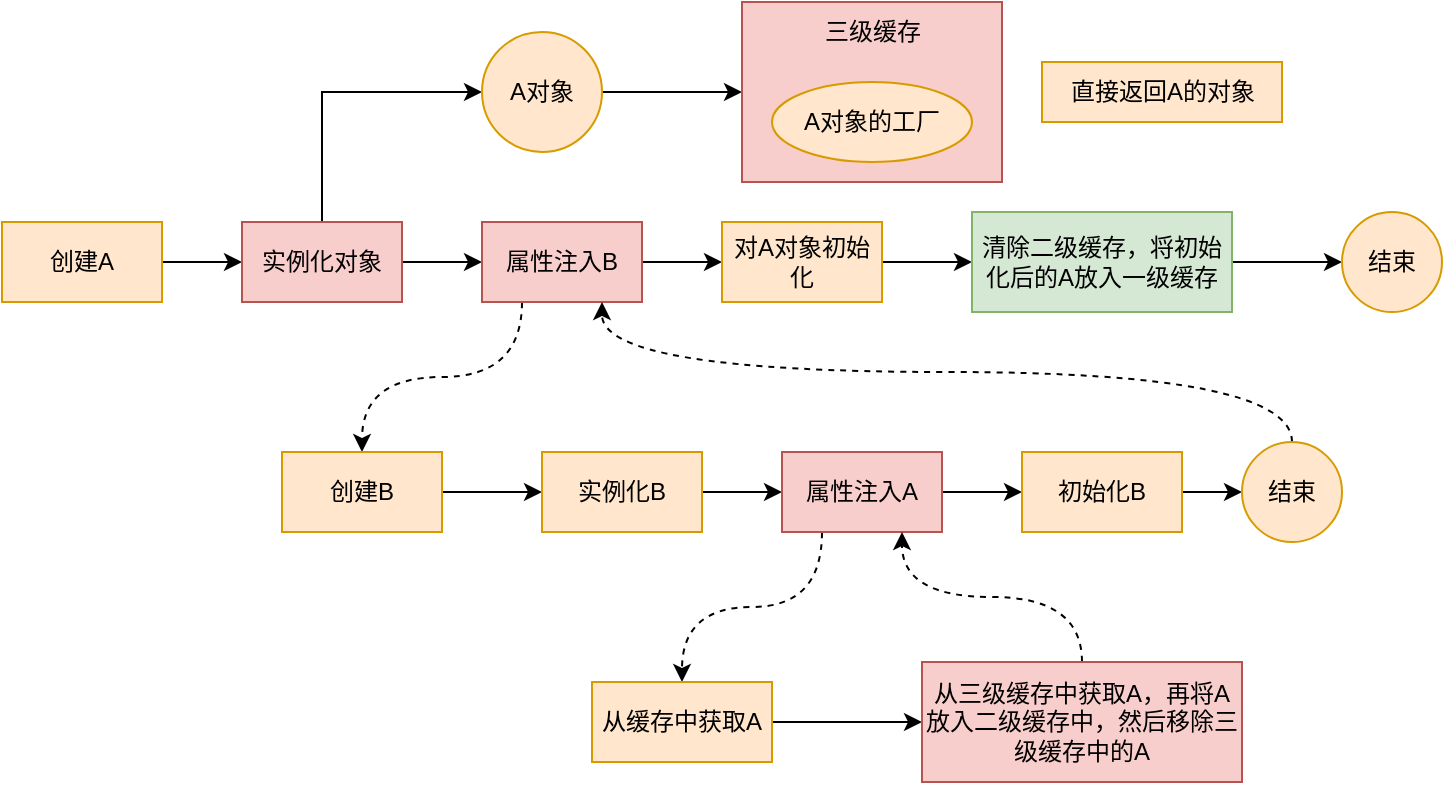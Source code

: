 <mxfile version="22.1.15" type="github">
  <diagram name="第 1 页" id="X3uIxOoUe4tqQ8cTt2nL">
    <mxGraphModel dx="1050" dy="618" grid="0" gridSize="10" guides="1" tooltips="1" connect="1" arrows="1" fold="1" page="0" pageScale="1" pageWidth="827" pageHeight="1169" math="0" shadow="0">
      <root>
        <mxCell id="0" />
        <mxCell id="1" parent="0" />
        <mxCell id="PLQ3OqwH2SnWfOpdDeKH-8" style="edgeStyle=orthogonalEdgeStyle;rounded=0;orthogonalLoop=1;jettySize=auto;html=1;exitX=1;exitY=0.5;exitDx=0;exitDy=0;entryX=0;entryY=0.5;entryDx=0;entryDy=0;" edge="1" parent="1" source="PLQ3OqwH2SnWfOpdDeKH-1" target="PLQ3OqwH2SnWfOpdDeKH-2">
          <mxGeometry relative="1" as="geometry" />
        </mxCell>
        <mxCell id="PLQ3OqwH2SnWfOpdDeKH-1" value="创建A" style="rounded=0;whiteSpace=wrap;html=1;fillColor=#ffe6cc;strokeColor=#d79b00;" vertex="1" parent="1">
          <mxGeometry x="120" y="120" width="80" height="40" as="geometry" />
        </mxCell>
        <mxCell id="PLQ3OqwH2SnWfOpdDeKH-9" style="edgeStyle=orthogonalEdgeStyle;rounded=0;orthogonalLoop=1;jettySize=auto;html=1;exitX=0.5;exitY=0;exitDx=0;exitDy=0;entryX=0;entryY=0.5;entryDx=0;entryDy=0;" edge="1" parent="1" source="PLQ3OqwH2SnWfOpdDeKH-2" target="PLQ3OqwH2SnWfOpdDeKH-3">
          <mxGeometry relative="1" as="geometry" />
        </mxCell>
        <mxCell id="PLQ3OqwH2SnWfOpdDeKH-15" style="edgeStyle=orthogonalEdgeStyle;rounded=0;orthogonalLoop=1;jettySize=auto;html=1;exitX=1;exitY=0.5;exitDx=0;exitDy=0;entryX=0;entryY=0.5;entryDx=0;entryDy=0;" edge="1" parent="1" source="PLQ3OqwH2SnWfOpdDeKH-2" target="PLQ3OqwH2SnWfOpdDeKH-11">
          <mxGeometry relative="1" as="geometry" />
        </mxCell>
        <mxCell id="PLQ3OqwH2SnWfOpdDeKH-2" value="实例化对象" style="rounded=0;whiteSpace=wrap;html=1;fillColor=#f8cecc;strokeColor=#b85450;" vertex="1" parent="1">
          <mxGeometry x="240" y="120" width="80" height="40" as="geometry" />
        </mxCell>
        <mxCell id="PLQ3OqwH2SnWfOpdDeKH-10" style="edgeStyle=orthogonalEdgeStyle;rounded=0;orthogonalLoop=1;jettySize=auto;html=1;exitX=1;exitY=0.5;exitDx=0;exitDy=0;" edge="1" parent="1" source="PLQ3OqwH2SnWfOpdDeKH-3" target="PLQ3OqwH2SnWfOpdDeKH-4">
          <mxGeometry relative="1" as="geometry" />
        </mxCell>
        <mxCell id="PLQ3OqwH2SnWfOpdDeKH-3" value="A对象" style="ellipse;whiteSpace=wrap;html=1;aspect=fixed;fillColor=#ffe6cc;strokeColor=#d79b00;" vertex="1" parent="1">
          <mxGeometry x="360" y="25" width="60" height="60" as="geometry" />
        </mxCell>
        <mxCell id="PLQ3OqwH2SnWfOpdDeKH-4" value="" style="rounded=0;whiteSpace=wrap;html=1;fillColor=#f8cecc;strokeColor=#b85450;" vertex="1" parent="1">
          <mxGeometry x="490" y="10" width="130" height="90" as="geometry" />
        </mxCell>
        <mxCell id="PLQ3OqwH2SnWfOpdDeKH-5" value="三级缓存" style="text;html=1;align=center;verticalAlign=middle;resizable=0;points=[];autosize=1;strokeColor=none;fillColor=none;" vertex="1" parent="1">
          <mxGeometry x="520" y="10" width="70" height="30" as="geometry" />
        </mxCell>
        <mxCell id="PLQ3OqwH2SnWfOpdDeKH-6" value="A对象的工厂" style="ellipse;whiteSpace=wrap;html=1;fillColor=#ffe6cc;strokeColor=#d79b00;" vertex="1" parent="1">
          <mxGeometry x="505" y="50" width="100" height="40" as="geometry" />
        </mxCell>
        <mxCell id="PLQ3OqwH2SnWfOpdDeKH-7" value="直接返回A的对象" style="text;html=1;align=center;verticalAlign=middle;resizable=0;points=[];autosize=1;strokeColor=#d79b00;fillColor=#ffe6cc;" vertex="1" parent="1">
          <mxGeometry x="640" y="40" width="120" height="30" as="geometry" />
        </mxCell>
        <mxCell id="PLQ3OqwH2SnWfOpdDeKH-16" style="edgeStyle=orthogonalEdgeStyle;rounded=0;orthogonalLoop=1;jettySize=auto;html=1;exitX=1;exitY=0.5;exitDx=0;exitDy=0;entryX=0;entryY=0.5;entryDx=0;entryDy=0;" edge="1" parent="1" source="PLQ3OqwH2SnWfOpdDeKH-11" target="PLQ3OqwH2SnWfOpdDeKH-12">
          <mxGeometry relative="1" as="geometry" />
        </mxCell>
        <mxCell id="PLQ3OqwH2SnWfOpdDeKH-24" style="edgeStyle=orthogonalEdgeStyle;rounded=0;orthogonalLoop=1;jettySize=auto;html=1;exitX=0.25;exitY=1;exitDx=0;exitDy=0;entryX=0.5;entryY=0;entryDx=0;entryDy=0;dashed=1;curved=1;" edge="1" parent="1" source="PLQ3OqwH2SnWfOpdDeKH-11" target="PLQ3OqwH2SnWfOpdDeKH-19">
          <mxGeometry relative="1" as="geometry" />
        </mxCell>
        <mxCell id="PLQ3OqwH2SnWfOpdDeKH-11" value="属性注入B" style="rounded=0;whiteSpace=wrap;html=1;fillColor=#f8cecc;strokeColor=#b85450;" vertex="1" parent="1">
          <mxGeometry x="360" y="120" width="80" height="40" as="geometry" />
        </mxCell>
        <mxCell id="PLQ3OqwH2SnWfOpdDeKH-17" style="edgeStyle=orthogonalEdgeStyle;rounded=0;orthogonalLoop=1;jettySize=auto;html=1;exitX=1;exitY=0.5;exitDx=0;exitDy=0;" edge="1" parent="1" source="PLQ3OqwH2SnWfOpdDeKH-12" target="PLQ3OqwH2SnWfOpdDeKH-13">
          <mxGeometry relative="1" as="geometry" />
        </mxCell>
        <mxCell id="PLQ3OqwH2SnWfOpdDeKH-12" value="对A对象初始化" style="rounded=0;whiteSpace=wrap;html=1;fillColor=#ffe6cc;strokeColor=#d79b00;" vertex="1" parent="1">
          <mxGeometry x="480" y="120" width="80" height="40" as="geometry" />
        </mxCell>
        <mxCell id="PLQ3OqwH2SnWfOpdDeKH-18" style="edgeStyle=orthogonalEdgeStyle;rounded=0;orthogonalLoop=1;jettySize=auto;html=1;exitX=1;exitY=0.5;exitDx=0;exitDy=0;" edge="1" parent="1" source="PLQ3OqwH2SnWfOpdDeKH-13" target="PLQ3OqwH2SnWfOpdDeKH-14">
          <mxGeometry relative="1" as="geometry" />
        </mxCell>
        <mxCell id="PLQ3OqwH2SnWfOpdDeKH-13" value="清除二级缓存，将初始化后的A放入一级缓存" style="rounded=0;whiteSpace=wrap;html=1;fillColor=#d5e8d4;strokeColor=#82b366;" vertex="1" parent="1">
          <mxGeometry x="605" y="115" width="130" height="50" as="geometry" />
        </mxCell>
        <mxCell id="PLQ3OqwH2SnWfOpdDeKH-14" value="结束" style="ellipse;whiteSpace=wrap;html=1;aspect=fixed;fillColor=#ffe6cc;strokeColor=#d79b00;" vertex="1" parent="1">
          <mxGeometry x="790" y="115" width="50" height="50" as="geometry" />
        </mxCell>
        <mxCell id="PLQ3OqwH2SnWfOpdDeKH-26" style="edgeStyle=orthogonalEdgeStyle;rounded=0;orthogonalLoop=1;jettySize=auto;html=1;exitX=1;exitY=0.5;exitDx=0;exitDy=0;entryX=0;entryY=0.5;entryDx=0;entryDy=0;" edge="1" parent="1" source="PLQ3OqwH2SnWfOpdDeKH-19" target="PLQ3OqwH2SnWfOpdDeKH-20">
          <mxGeometry relative="1" as="geometry" />
        </mxCell>
        <mxCell id="PLQ3OqwH2SnWfOpdDeKH-19" value="创建B" style="rounded=0;whiteSpace=wrap;html=1;fillColor=#ffe6cc;strokeColor=#d79b00;" vertex="1" parent="1">
          <mxGeometry x="260" y="235" width="80" height="40" as="geometry" />
        </mxCell>
        <mxCell id="PLQ3OqwH2SnWfOpdDeKH-27" style="edgeStyle=orthogonalEdgeStyle;rounded=0;orthogonalLoop=1;jettySize=auto;html=1;exitX=1;exitY=0.5;exitDx=0;exitDy=0;" edge="1" parent="1" source="PLQ3OqwH2SnWfOpdDeKH-20" target="PLQ3OqwH2SnWfOpdDeKH-21">
          <mxGeometry relative="1" as="geometry" />
        </mxCell>
        <mxCell id="PLQ3OqwH2SnWfOpdDeKH-20" value="实例化B" style="rounded=0;whiteSpace=wrap;html=1;fillColor=#ffe6cc;strokeColor=#d79b00;" vertex="1" parent="1">
          <mxGeometry x="390" y="235" width="80" height="40" as="geometry" />
        </mxCell>
        <mxCell id="PLQ3OqwH2SnWfOpdDeKH-28" style="edgeStyle=orthogonalEdgeStyle;rounded=0;orthogonalLoop=1;jettySize=auto;html=1;exitX=1;exitY=0.5;exitDx=0;exitDy=0;" edge="1" parent="1" source="PLQ3OqwH2SnWfOpdDeKH-21" target="PLQ3OqwH2SnWfOpdDeKH-22">
          <mxGeometry relative="1" as="geometry" />
        </mxCell>
        <mxCell id="PLQ3OqwH2SnWfOpdDeKH-32" style="edgeStyle=orthogonalEdgeStyle;rounded=0;orthogonalLoop=1;jettySize=auto;html=1;exitX=0.25;exitY=1;exitDx=0;exitDy=0;entryX=0.5;entryY=0;entryDx=0;entryDy=0;curved=1;dashed=1;" edge="1" parent="1" source="PLQ3OqwH2SnWfOpdDeKH-21" target="PLQ3OqwH2SnWfOpdDeKH-30">
          <mxGeometry relative="1" as="geometry" />
        </mxCell>
        <mxCell id="PLQ3OqwH2SnWfOpdDeKH-21" value="属性注入A" style="rounded=0;whiteSpace=wrap;html=1;fillColor=#f8cecc;strokeColor=#b85450;" vertex="1" parent="1">
          <mxGeometry x="510" y="235" width="80" height="40" as="geometry" />
        </mxCell>
        <mxCell id="PLQ3OqwH2SnWfOpdDeKH-29" style="edgeStyle=orthogonalEdgeStyle;rounded=0;orthogonalLoop=1;jettySize=auto;html=1;exitX=1;exitY=0.5;exitDx=0;exitDy=0;" edge="1" parent="1" source="PLQ3OqwH2SnWfOpdDeKH-22" target="PLQ3OqwH2SnWfOpdDeKH-23">
          <mxGeometry relative="1" as="geometry" />
        </mxCell>
        <mxCell id="PLQ3OqwH2SnWfOpdDeKH-22" value="初始化B" style="rounded=0;whiteSpace=wrap;html=1;fillColor=#ffe6cc;strokeColor=#d79b00;" vertex="1" parent="1">
          <mxGeometry x="630" y="235" width="80" height="40" as="geometry" />
        </mxCell>
        <mxCell id="PLQ3OqwH2SnWfOpdDeKH-25" style="edgeStyle=orthogonalEdgeStyle;rounded=0;orthogonalLoop=1;jettySize=auto;html=1;exitX=0.5;exitY=0;exitDx=0;exitDy=0;entryX=0.75;entryY=1;entryDx=0;entryDy=0;curved=1;dashed=1;" edge="1" parent="1" source="PLQ3OqwH2SnWfOpdDeKH-23" target="PLQ3OqwH2SnWfOpdDeKH-11">
          <mxGeometry relative="1" as="geometry" />
        </mxCell>
        <mxCell id="PLQ3OqwH2SnWfOpdDeKH-23" value="结束" style="ellipse;whiteSpace=wrap;html=1;aspect=fixed;fillColor=#ffe6cc;strokeColor=#d79b00;" vertex="1" parent="1">
          <mxGeometry x="740" y="230" width="50" height="50" as="geometry" />
        </mxCell>
        <mxCell id="PLQ3OqwH2SnWfOpdDeKH-33" style="edgeStyle=orthogonalEdgeStyle;rounded=0;orthogonalLoop=1;jettySize=auto;html=1;exitX=1;exitY=0.5;exitDx=0;exitDy=0;entryX=0;entryY=0.5;entryDx=0;entryDy=0;" edge="1" parent="1" source="PLQ3OqwH2SnWfOpdDeKH-30" target="PLQ3OqwH2SnWfOpdDeKH-31">
          <mxGeometry relative="1" as="geometry" />
        </mxCell>
        <mxCell id="PLQ3OqwH2SnWfOpdDeKH-30" value="从缓存中获取A" style="rounded=0;whiteSpace=wrap;html=1;fillColor=#ffe6cc;strokeColor=#d79b00;" vertex="1" parent="1">
          <mxGeometry x="415" y="350" width="90" height="40" as="geometry" />
        </mxCell>
        <mxCell id="PLQ3OqwH2SnWfOpdDeKH-34" style="edgeStyle=orthogonalEdgeStyle;rounded=0;orthogonalLoop=1;jettySize=auto;html=1;exitX=0.5;exitY=0;exitDx=0;exitDy=0;entryX=0.75;entryY=1;entryDx=0;entryDy=0;dashed=1;curved=1;" edge="1" parent="1" source="PLQ3OqwH2SnWfOpdDeKH-31" target="PLQ3OqwH2SnWfOpdDeKH-21">
          <mxGeometry relative="1" as="geometry" />
        </mxCell>
        <mxCell id="PLQ3OqwH2SnWfOpdDeKH-31" value="从三级缓存中获取A，再将A放入二级缓存中，然后移除三级缓存中的A" style="rounded=0;whiteSpace=wrap;html=1;fillColor=#f8cecc;strokeColor=#b85450;" vertex="1" parent="1">
          <mxGeometry x="580" y="340" width="160" height="60" as="geometry" />
        </mxCell>
      </root>
    </mxGraphModel>
  </diagram>
</mxfile>
